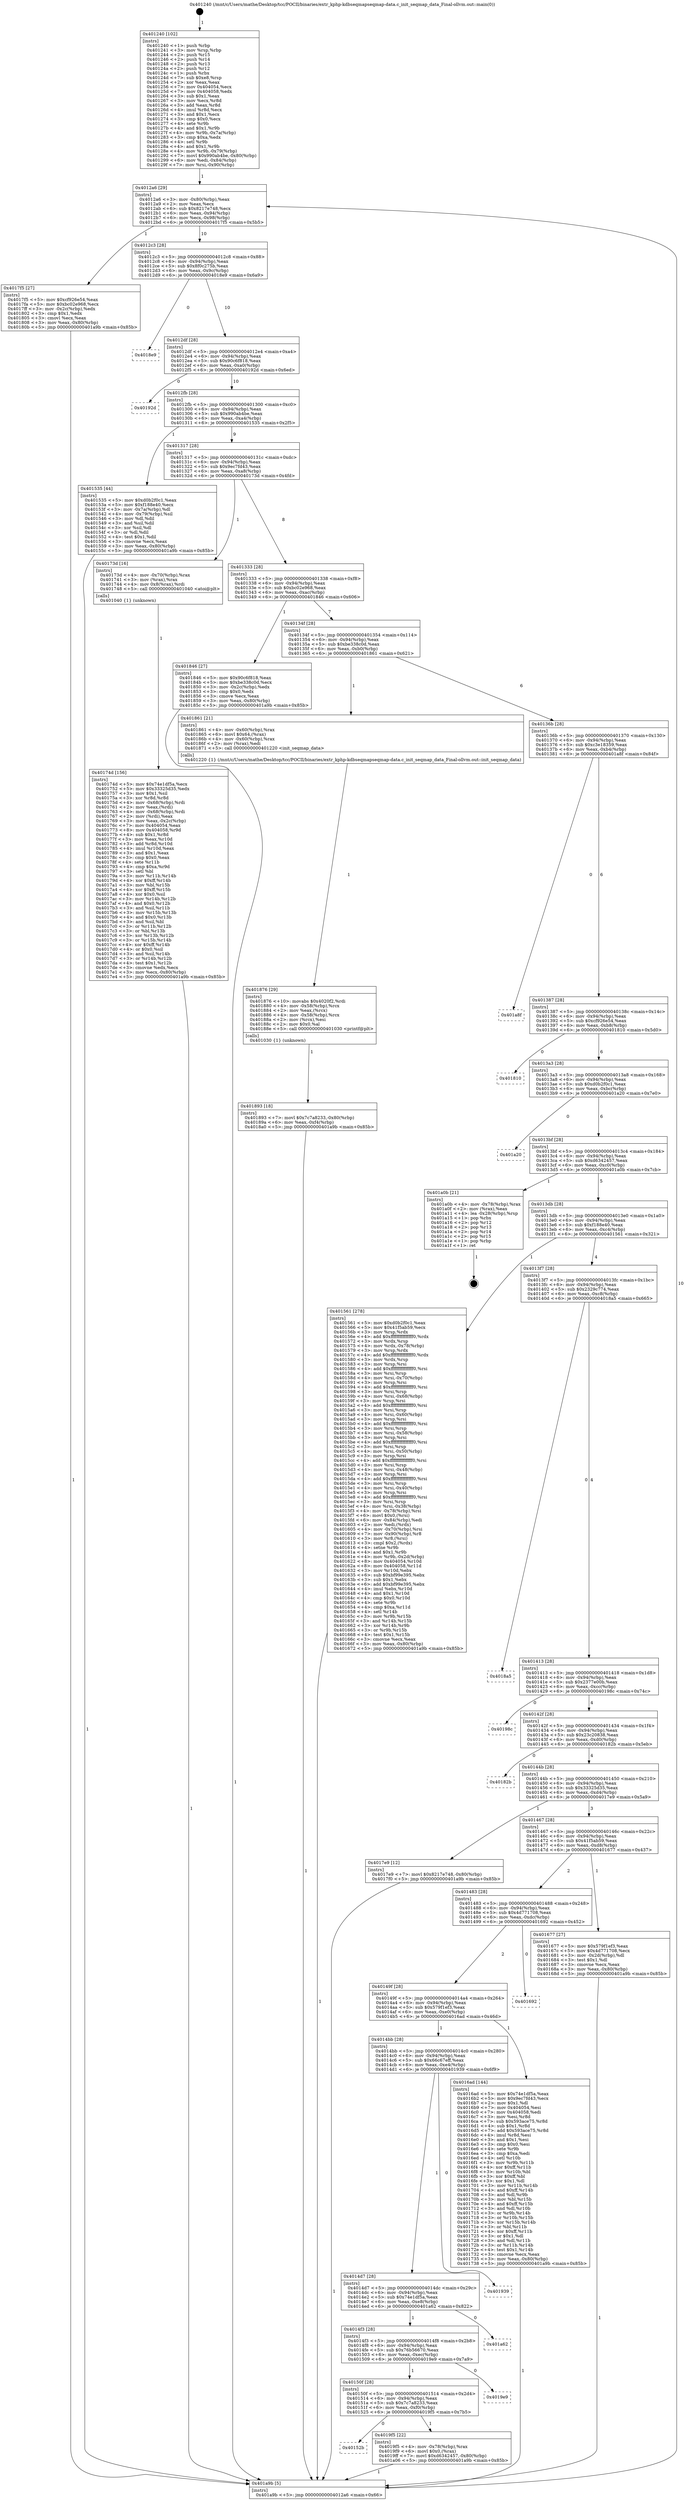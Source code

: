 digraph "0x401240" {
  label = "0x401240 (/mnt/c/Users/mathe/Desktop/tcc/POCII/binaries/extr_kphp-kdbseqmapseqmap-data.c_init_seqmap_data_Final-ollvm.out::main(0))"
  labelloc = "t"
  node[shape=record]

  Entry [label="",width=0.3,height=0.3,shape=circle,fillcolor=black,style=filled]
  "0x4012a6" [label="{
     0x4012a6 [29]\l
     | [instrs]\l
     &nbsp;&nbsp;0x4012a6 \<+3\>: mov -0x80(%rbp),%eax\l
     &nbsp;&nbsp;0x4012a9 \<+2\>: mov %eax,%ecx\l
     &nbsp;&nbsp;0x4012ab \<+6\>: sub $0x8217e748,%ecx\l
     &nbsp;&nbsp;0x4012b1 \<+6\>: mov %eax,-0x94(%rbp)\l
     &nbsp;&nbsp;0x4012b7 \<+6\>: mov %ecx,-0x98(%rbp)\l
     &nbsp;&nbsp;0x4012bd \<+6\>: je 00000000004017f5 \<main+0x5b5\>\l
  }"]
  "0x4017f5" [label="{
     0x4017f5 [27]\l
     | [instrs]\l
     &nbsp;&nbsp;0x4017f5 \<+5\>: mov $0xcf926e54,%eax\l
     &nbsp;&nbsp;0x4017fa \<+5\>: mov $0xbc02e968,%ecx\l
     &nbsp;&nbsp;0x4017ff \<+3\>: mov -0x2c(%rbp),%edx\l
     &nbsp;&nbsp;0x401802 \<+3\>: cmp $0x1,%edx\l
     &nbsp;&nbsp;0x401805 \<+3\>: cmovl %ecx,%eax\l
     &nbsp;&nbsp;0x401808 \<+3\>: mov %eax,-0x80(%rbp)\l
     &nbsp;&nbsp;0x40180b \<+5\>: jmp 0000000000401a9b \<main+0x85b\>\l
  }"]
  "0x4012c3" [label="{
     0x4012c3 [28]\l
     | [instrs]\l
     &nbsp;&nbsp;0x4012c3 \<+5\>: jmp 00000000004012c8 \<main+0x88\>\l
     &nbsp;&nbsp;0x4012c8 \<+6\>: mov -0x94(%rbp),%eax\l
     &nbsp;&nbsp;0x4012ce \<+5\>: sub $0x8f0c275b,%eax\l
     &nbsp;&nbsp;0x4012d3 \<+6\>: mov %eax,-0x9c(%rbp)\l
     &nbsp;&nbsp;0x4012d9 \<+6\>: je 00000000004018e9 \<main+0x6a9\>\l
  }"]
  Exit [label="",width=0.3,height=0.3,shape=circle,fillcolor=black,style=filled,peripheries=2]
  "0x4018e9" [label="{
     0x4018e9\l
  }", style=dashed]
  "0x4012df" [label="{
     0x4012df [28]\l
     | [instrs]\l
     &nbsp;&nbsp;0x4012df \<+5\>: jmp 00000000004012e4 \<main+0xa4\>\l
     &nbsp;&nbsp;0x4012e4 \<+6\>: mov -0x94(%rbp),%eax\l
     &nbsp;&nbsp;0x4012ea \<+5\>: sub $0x90c6f818,%eax\l
     &nbsp;&nbsp;0x4012ef \<+6\>: mov %eax,-0xa0(%rbp)\l
     &nbsp;&nbsp;0x4012f5 \<+6\>: je 000000000040192d \<main+0x6ed\>\l
  }"]
  "0x40152b" [label="{
     0x40152b\l
  }", style=dashed]
  "0x40192d" [label="{
     0x40192d\l
  }", style=dashed]
  "0x4012fb" [label="{
     0x4012fb [28]\l
     | [instrs]\l
     &nbsp;&nbsp;0x4012fb \<+5\>: jmp 0000000000401300 \<main+0xc0\>\l
     &nbsp;&nbsp;0x401300 \<+6\>: mov -0x94(%rbp),%eax\l
     &nbsp;&nbsp;0x401306 \<+5\>: sub $0x990ab4be,%eax\l
     &nbsp;&nbsp;0x40130b \<+6\>: mov %eax,-0xa4(%rbp)\l
     &nbsp;&nbsp;0x401311 \<+6\>: je 0000000000401535 \<main+0x2f5\>\l
  }"]
  "0x4019f5" [label="{
     0x4019f5 [22]\l
     | [instrs]\l
     &nbsp;&nbsp;0x4019f5 \<+4\>: mov -0x78(%rbp),%rax\l
     &nbsp;&nbsp;0x4019f9 \<+6\>: movl $0x0,(%rax)\l
     &nbsp;&nbsp;0x4019ff \<+7\>: movl $0xd6342457,-0x80(%rbp)\l
     &nbsp;&nbsp;0x401a06 \<+5\>: jmp 0000000000401a9b \<main+0x85b\>\l
  }"]
  "0x401535" [label="{
     0x401535 [44]\l
     | [instrs]\l
     &nbsp;&nbsp;0x401535 \<+5\>: mov $0xd0b2f0c1,%eax\l
     &nbsp;&nbsp;0x40153a \<+5\>: mov $0xf188e40,%ecx\l
     &nbsp;&nbsp;0x40153f \<+3\>: mov -0x7a(%rbp),%dl\l
     &nbsp;&nbsp;0x401542 \<+4\>: mov -0x79(%rbp),%sil\l
     &nbsp;&nbsp;0x401546 \<+3\>: mov %dl,%dil\l
     &nbsp;&nbsp;0x401549 \<+3\>: and %sil,%dil\l
     &nbsp;&nbsp;0x40154c \<+3\>: xor %sil,%dl\l
     &nbsp;&nbsp;0x40154f \<+3\>: or %dl,%dil\l
     &nbsp;&nbsp;0x401552 \<+4\>: test $0x1,%dil\l
     &nbsp;&nbsp;0x401556 \<+3\>: cmovne %ecx,%eax\l
     &nbsp;&nbsp;0x401559 \<+3\>: mov %eax,-0x80(%rbp)\l
     &nbsp;&nbsp;0x40155c \<+5\>: jmp 0000000000401a9b \<main+0x85b\>\l
  }"]
  "0x401317" [label="{
     0x401317 [28]\l
     | [instrs]\l
     &nbsp;&nbsp;0x401317 \<+5\>: jmp 000000000040131c \<main+0xdc\>\l
     &nbsp;&nbsp;0x40131c \<+6\>: mov -0x94(%rbp),%eax\l
     &nbsp;&nbsp;0x401322 \<+5\>: sub $0x9ec7fd43,%eax\l
     &nbsp;&nbsp;0x401327 \<+6\>: mov %eax,-0xa8(%rbp)\l
     &nbsp;&nbsp;0x40132d \<+6\>: je 000000000040173d \<main+0x4fd\>\l
  }"]
  "0x401a9b" [label="{
     0x401a9b [5]\l
     | [instrs]\l
     &nbsp;&nbsp;0x401a9b \<+5\>: jmp 00000000004012a6 \<main+0x66\>\l
  }"]
  "0x401240" [label="{
     0x401240 [102]\l
     | [instrs]\l
     &nbsp;&nbsp;0x401240 \<+1\>: push %rbp\l
     &nbsp;&nbsp;0x401241 \<+3\>: mov %rsp,%rbp\l
     &nbsp;&nbsp;0x401244 \<+2\>: push %r15\l
     &nbsp;&nbsp;0x401246 \<+2\>: push %r14\l
     &nbsp;&nbsp;0x401248 \<+2\>: push %r13\l
     &nbsp;&nbsp;0x40124a \<+2\>: push %r12\l
     &nbsp;&nbsp;0x40124c \<+1\>: push %rbx\l
     &nbsp;&nbsp;0x40124d \<+7\>: sub $0xe8,%rsp\l
     &nbsp;&nbsp;0x401254 \<+2\>: xor %eax,%eax\l
     &nbsp;&nbsp;0x401256 \<+7\>: mov 0x404054,%ecx\l
     &nbsp;&nbsp;0x40125d \<+7\>: mov 0x404058,%edx\l
     &nbsp;&nbsp;0x401264 \<+3\>: sub $0x1,%eax\l
     &nbsp;&nbsp;0x401267 \<+3\>: mov %ecx,%r8d\l
     &nbsp;&nbsp;0x40126a \<+3\>: add %eax,%r8d\l
     &nbsp;&nbsp;0x40126d \<+4\>: imul %r8d,%ecx\l
     &nbsp;&nbsp;0x401271 \<+3\>: and $0x1,%ecx\l
     &nbsp;&nbsp;0x401274 \<+3\>: cmp $0x0,%ecx\l
     &nbsp;&nbsp;0x401277 \<+4\>: sete %r9b\l
     &nbsp;&nbsp;0x40127b \<+4\>: and $0x1,%r9b\l
     &nbsp;&nbsp;0x40127f \<+4\>: mov %r9b,-0x7a(%rbp)\l
     &nbsp;&nbsp;0x401283 \<+3\>: cmp $0xa,%edx\l
     &nbsp;&nbsp;0x401286 \<+4\>: setl %r9b\l
     &nbsp;&nbsp;0x40128a \<+4\>: and $0x1,%r9b\l
     &nbsp;&nbsp;0x40128e \<+4\>: mov %r9b,-0x79(%rbp)\l
     &nbsp;&nbsp;0x401292 \<+7\>: movl $0x990ab4be,-0x80(%rbp)\l
     &nbsp;&nbsp;0x401299 \<+6\>: mov %edi,-0x84(%rbp)\l
     &nbsp;&nbsp;0x40129f \<+7\>: mov %rsi,-0x90(%rbp)\l
  }"]
  "0x40150f" [label="{
     0x40150f [28]\l
     | [instrs]\l
     &nbsp;&nbsp;0x40150f \<+5\>: jmp 0000000000401514 \<main+0x2d4\>\l
     &nbsp;&nbsp;0x401514 \<+6\>: mov -0x94(%rbp),%eax\l
     &nbsp;&nbsp;0x40151a \<+5\>: sub $0x7c7a8233,%eax\l
     &nbsp;&nbsp;0x40151f \<+6\>: mov %eax,-0xf0(%rbp)\l
     &nbsp;&nbsp;0x401525 \<+6\>: je 00000000004019f5 \<main+0x7b5\>\l
  }"]
  "0x40173d" [label="{
     0x40173d [16]\l
     | [instrs]\l
     &nbsp;&nbsp;0x40173d \<+4\>: mov -0x70(%rbp),%rax\l
     &nbsp;&nbsp;0x401741 \<+3\>: mov (%rax),%rax\l
     &nbsp;&nbsp;0x401744 \<+4\>: mov 0x8(%rax),%rdi\l
     &nbsp;&nbsp;0x401748 \<+5\>: call 0000000000401040 \<atoi@plt\>\l
     | [calls]\l
     &nbsp;&nbsp;0x401040 \{1\} (unknown)\l
  }"]
  "0x401333" [label="{
     0x401333 [28]\l
     | [instrs]\l
     &nbsp;&nbsp;0x401333 \<+5\>: jmp 0000000000401338 \<main+0xf8\>\l
     &nbsp;&nbsp;0x401338 \<+6\>: mov -0x94(%rbp),%eax\l
     &nbsp;&nbsp;0x40133e \<+5\>: sub $0xbc02e968,%eax\l
     &nbsp;&nbsp;0x401343 \<+6\>: mov %eax,-0xac(%rbp)\l
     &nbsp;&nbsp;0x401349 \<+6\>: je 0000000000401846 \<main+0x606\>\l
  }"]
  "0x4019e9" [label="{
     0x4019e9\l
  }", style=dashed]
  "0x401846" [label="{
     0x401846 [27]\l
     | [instrs]\l
     &nbsp;&nbsp;0x401846 \<+5\>: mov $0x90c6f818,%eax\l
     &nbsp;&nbsp;0x40184b \<+5\>: mov $0xbe338c0d,%ecx\l
     &nbsp;&nbsp;0x401850 \<+3\>: mov -0x2c(%rbp),%edx\l
     &nbsp;&nbsp;0x401853 \<+3\>: cmp $0x0,%edx\l
     &nbsp;&nbsp;0x401856 \<+3\>: cmove %ecx,%eax\l
     &nbsp;&nbsp;0x401859 \<+3\>: mov %eax,-0x80(%rbp)\l
     &nbsp;&nbsp;0x40185c \<+5\>: jmp 0000000000401a9b \<main+0x85b\>\l
  }"]
  "0x40134f" [label="{
     0x40134f [28]\l
     | [instrs]\l
     &nbsp;&nbsp;0x40134f \<+5\>: jmp 0000000000401354 \<main+0x114\>\l
     &nbsp;&nbsp;0x401354 \<+6\>: mov -0x94(%rbp),%eax\l
     &nbsp;&nbsp;0x40135a \<+5\>: sub $0xbe338c0d,%eax\l
     &nbsp;&nbsp;0x40135f \<+6\>: mov %eax,-0xb0(%rbp)\l
     &nbsp;&nbsp;0x401365 \<+6\>: je 0000000000401861 \<main+0x621\>\l
  }"]
  "0x4014f3" [label="{
     0x4014f3 [28]\l
     | [instrs]\l
     &nbsp;&nbsp;0x4014f3 \<+5\>: jmp 00000000004014f8 \<main+0x2b8\>\l
     &nbsp;&nbsp;0x4014f8 \<+6\>: mov -0x94(%rbp),%eax\l
     &nbsp;&nbsp;0x4014fe \<+5\>: sub $0x76b56670,%eax\l
     &nbsp;&nbsp;0x401503 \<+6\>: mov %eax,-0xec(%rbp)\l
     &nbsp;&nbsp;0x401509 \<+6\>: je 00000000004019e9 \<main+0x7a9\>\l
  }"]
  "0x401861" [label="{
     0x401861 [21]\l
     | [instrs]\l
     &nbsp;&nbsp;0x401861 \<+4\>: mov -0x60(%rbp),%rax\l
     &nbsp;&nbsp;0x401865 \<+6\>: movl $0x64,(%rax)\l
     &nbsp;&nbsp;0x40186b \<+4\>: mov -0x60(%rbp),%rax\l
     &nbsp;&nbsp;0x40186f \<+2\>: mov (%rax),%edi\l
     &nbsp;&nbsp;0x401871 \<+5\>: call 0000000000401220 \<init_seqmap_data\>\l
     | [calls]\l
     &nbsp;&nbsp;0x401220 \{1\} (/mnt/c/Users/mathe/Desktop/tcc/POCII/binaries/extr_kphp-kdbseqmapseqmap-data.c_init_seqmap_data_Final-ollvm.out::init_seqmap_data)\l
  }"]
  "0x40136b" [label="{
     0x40136b [28]\l
     | [instrs]\l
     &nbsp;&nbsp;0x40136b \<+5\>: jmp 0000000000401370 \<main+0x130\>\l
     &nbsp;&nbsp;0x401370 \<+6\>: mov -0x94(%rbp),%eax\l
     &nbsp;&nbsp;0x401376 \<+5\>: sub $0xc3e18359,%eax\l
     &nbsp;&nbsp;0x40137b \<+6\>: mov %eax,-0xb4(%rbp)\l
     &nbsp;&nbsp;0x401381 \<+6\>: je 0000000000401a8f \<main+0x84f\>\l
  }"]
  "0x401a62" [label="{
     0x401a62\l
  }", style=dashed]
  "0x401a8f" [label="{
     0x401a8f\l
  }", style=dashed]
  "0x401387" [label="{
     0x401387 [28]\l
     | [instrs]\l
     &nbsp;&nbsp;0x401387 \<+5\>: jmp 000000000040138c \<main+0x14c\>\l
     &nbsp;&nbsp;0x40138c \<+6\>: mov -0x94(%rbp),%eax\l
     &nbsp;&nbsp;0x401392 \<+5\>: sub $0xcf926e54,%eax\l
     &nbsp;&nbsp;0x401397 \<+6\>: mov %eax,-0xb8(%rbp)\l
     &nbsp;&nbsp;0x40139d \<+6\>: je 0000000000401810 \<main+0x5d0\>\l
  }"]
  "0x4014d7" [label="{
     0x4014d7 [28]\l
     | [instrs]\l
     &nbsp;&nbsp;0x4014d7 \<+5\>: jmp 00000000004014dc \<main+0x29c\>\l
     &nbsp;&nbsp;0x4014dc \<+6\>: mov -0x94(%rbp),%eax\l
     &nbsp;&nbsp;0x4014e2 \<+5\>: sub $0x74e1df5a,%eax\l
     &nbsp;&nbsp;0x4014e7 \<+6\>: mov %eax,-0xe8(%rbp)\l
     &nbsp;&nbsp;0x4014ed \<+6\>: je 0000000000401a62 \<main+0x822\>\l
  }"]
  "0x401810" [label="{
     0x401810\l
  }", style=dashed]
  "0x4013a3" [label="{
     0x4013a3 [28]\l
     | [instrs]\l
     &nbsp;&nbsp;0x4013a3 \<+5\>: jmp 00000000004013a8 \<main+0x168\>\l
     &nbsp;&nbsp;0x4013a8 \<+6\>: mov -0x94(%rbp),%eax\l
     &nbsp;&nbsp;0x4013ae \<+5\>: sub $0xd0b2f0c1,%eax\l
     &nbsp;&nbsp;0x4013b3 \<+6\>: mov %eax,-0xbc(%rbp)\l
     &nbsp;&nbsp;0x4013b9 \<+6\>: je 0000000000401a20 \<main+0x7e0\>\l
  }"]
  "0x401939" [label="{
     0x401939\l
  }", style=dashed]
  "0x401a20" [label="{
     0x401a20\l
  }", style=dashed]
  "0x4013bf" [label="{
     0x4013bf [28]\l
     | [instrs]\l
     &nbsp;&nbsp;0x4013bf \<+5\>: jmp 00000000004013c4 \<main+0x184\>\l
     &nbsp;&nbsp;0x4013c4 \<+6\>: mov -0x94(%rbp),%eax\l
     &nbsp;&nbsp;0x4013ca \<+5\>: sub $0xd6342457,%eax\l
     &nbsp;&nbsp;0x4013cf \<+6\>: mov %eax,-0xc0(%rbp)\l
     &nbsp;&nbsp;0x4013d5 \<+6\>: je 0000000000401a0b \<main+0x7cb\>\l
  }"]
  "0x401893" [label="{
     0x401893 [18]\l
     | [instrs]\l
     &nbsp;&nbsp;0x401893 \<+7\>: movl $0x7c7a8233,-0x80(%rbp)\l
     &nbsp;&nbsp;0x40189a \<+6\>: mov %eax,-0xf4(%rbp)\l
     &nbsp;&nbsp;0x4018a0 \<+5\>: jmp 0000000000401a9b \<main+0x85b\>\l
  }"]
  "0x401a0b" [label="{
     0x401a0b [21]\l
     | [instrs]\l
     &nbsp;&nbsp;0x401a0b \<+4\>: mov -0x78(%rbp),%rax\l
     &nbsp;&nbsp;0x401a0f \<+2\>: mov (%rax),%eax\l
     &nbsp;&nbsp;0x401a11 \<+4\>: lea -0x28(%rbp),%rsp\l
     &nbsp;&nbsp;0x401a15 \<+1\>: pop %rbx\l
     &nbsp;&nbsp;0x401a16 \<+2\>: pop %r12\l
     &nbsp;&nbsp;0x401a18 \<+2\>: pop %r13\l
     &nbsp;&nbsp;0x401a1a \<+2\>: pop %r14\l
     &nbsp;&nbsp;0x401a1c \<+2\>: pop %r15\l
     &nbsp;&nbsp;0x401a1e \<+1\>: pop %rbp\l
     &nbsp;&nbsp;0x401a1f \<+1\>: ret\l
  }"]
  "0x4013db" [label="{
     0x4013db [28]\l
     | [instrs]\l
     &nbsp;&nbsp;0x4013db \<+5\>: jmp 00000000004013e0 \<main+0x1a0\>\l
     &nbsp;&nbsp;0x4013e0 \<+6\>: mov -0x94(%rbp),%eax\l
     &nbsp;&nbsp;0x4013e6 \<+5\>: sub $0xf188e40,%eax\l
     &nbsp;&nbsp;0x4013eb \<+6\>: mov %eax,-0xc4(%rbp)\l
     &nbsp;&nbsp;0x4013f1 \<+6\>: je 0000000000401561 \<main+0x321\>\l
  }"]
  "0x401876" [label="{
     0x401876 [29]\l
     | [instrs]\l
     &nbsp;&nbsp;0x401876 \<+10\>: movabs $0x4020f2,%rdi\l
     &nbsp;&nbsp;0x401880 \<+4\>: mov -0x58(%rbp),%rcx\l
     &nbsp;&nbsp;0x401884 \<+2\>: mov %eax,(%rcx)\l
     &nbsp;&nbsp;0x401886 \<+4\>: mov -0x58(%rbp),%rcx\l
     &nbsp;&nbsp;0x40188a \<+2\>: mov (%rcx),%esi\l
     &nbsp;&nbsp;0x40188c \<+2\>: mov $0x0,%al\l
     &nbsp;&nbsp;0x40188e \<+5\>: call 0000000000401030 \<printf@plt\>\l
     | [calls]\l
     &nbsp;&nbsp;0x401030 \{1\} (unknown)\l
  }"]
  "0x401561" [label="{
     0x401561 [278]\l
     | [instrs]\l
     &nbsp;&nbsp;0x401561 \<+5\>: mov $0xd0b2f0c1,%eax\l
     &nbsp;&nbsp;0x401566 \<+5\>: mov $0x41f5ab59,%ecx\l
     &nbsp;&nbsp;0x40156b \<+3\>: mov %rsp,%rdx\l
     &nbsp;&nbsp;0x40156e \<+4\>: add $0xfffffffffffffff0,%rdx\l
     &nbsp;&nbsp;0x401572 \<+3\>: mov %rdx,%rsp\l
     &nbsp;&nbsp;0x401575 \<+4\>: mov %rdx,-0x78(%rbp)\l
     &nbsp;&nbsp;0x401579 \<+3\>: mov %rsp,%rdx\l
     &nbsp;&nbsp;0x40157c \<+4\>: add $0xfffffffffffffff0,%rdx\l
     &nbsp;&nbsp;0x401580 \<+3\>: mov %rdx,%rsp\l
     &nbsp;&nbsp;0x401583 \<+3\>: mov %rsp,%rsi\l
     &nbsp;&nbsp;0x401586 \<+4\>: add $0xfffffffffffffff0,%rsi\l
     &nbsp;&nbsp;0x40158a \<+3\>: mov %rsi,%rsp\l
     &nbsp;&nbsp;0x40158d \<+4\>: mov %rsi,-0x70(%rbp)\l
     &nbsp;&nbsp;0x401591 \<+3\>: mov %rsp,%rsi\l
     &nbsp;&nbsp;0x401594 \<+4\>: add $0xfffffffffffffff0,%rsi\l
     &nbsp;&nbsp;0x401598 \<+3\>: mov %rsi,%rsp\l
     &nbsp;&nbsp;0x40159b \<+4\>: mov %rsi,-0x68(%rbp)\l
     &nbsp;&nbsp;0x40159f \<+3\>: mov %rsp,%rsi\l
     &nbsp;&nbsp;0x4015a2 \<+4\>: add $0xfffffffffffffff0,%rsi\l
     &nbsp;&nbsp;0x4015a6 \<+3\>: mov %rsi,%rsp\l
     &nbsp;&nbsp;0x4015a9 \<+4\>: mov %rsi,-0x60(%rbp)\l
     &nbsp;&nbsp;0x4015ad \<+3\>: mov %rsp,%rsi\l
     &nbsp;&nbsp;0x4015b0 \<+4\>: add $0xfffffffffffffff0,%rsi\l
     &nbsp;&nbsp;0x4015b4 \<+3\>: mov %rsi,%rsp\l
     &nbsp;&nbsp;0x4015b7 \<+4\>: mov %rsi,-0x58(%rbp)\l
     &nbsp;&nbsp;0x4015bb \<+3\>: mov %rsp,%rsi\l
     &nbsp;&nbsp;0x4015be \<+4\>: add $0xfffffffffffffff0,%rsi\l
     &nbsp;&nbsp;0x4015c2 \<+3\>: mov %rsi,%rsp\l
     &nbsp;&nbsp;0x4015c5 \<+4\>: mov %rsi,-0x50(%rbp)\l
     &nbsp;&nbsp;0x4015c9 \<+3\>: mov %rsp,%rsi\l
     &nbsp;&nbsp;0x4015cc \<+4\>: add $0xfffffffffffffff0,%rsi\l
     &nbsp;&nbsp;0x4015d0 \<+3\>: mov %rsi,%rsp\l
     &nbsp;&nbsp;0x4015d3 \<+4\>: mov %rsi,-0x48(%rbp)\l
     &nbsp;&nbsp;0x4015d7 \<+3\>: mov %rsp,%rsi\l
     &nbsp;&nbsp;0x4015da \<+4\>: add $0xfffffffffffffff0,%rsi\l
     &nbsp;&nbsp;0x4015de \<+3\>: mov %rsi,%rsp\l
     &nbsp;&nbsp;0x4015e1 \<+4\>: mov %rsi,-0x40(%rbp)\l
     &nbsp;&nbsp;0x4015e5 \<+3\>: mov %rsp,%rsi\l
     &nbsp;&nbsp;0x4015e8 \<+4\>: add $0xfffffffffffffff0,%rsi\l
     &nbsp;&nbsp;0x4015ec \<+3\>: mov %rsi,%rsp\l
     &nbsp;&nbsp;0x4015ef \<+4\>: mov %rsi,-0x38(%rbp)\l
     &nbsp;&nbsp;0x4015f3 \<+4\>: mov -0x78(%rbp),%rsi\l
     &nbsp;&nbsp;0x4015f7 \<+6\>: movl $0x0,(%rsi)\l
     &nbsp;&nbsp;0x4015fd \<+6\>: mov -0x84(%rbp),%edi\l
     &nbsp;&nbsp;0x401603 \<+2\>: mov %edi,(%rdx)\l
     &nbsp;&nbsp;0x401605 \<+4\>: mov -0x70(%rbp),%rsi\l
     &nbsp;&nbsp;0x401609 \<+7\>: mov -0x90(%rbp),%r8\l
     &nbsp;&nbsp;0x401610 \<+3\>: mov %r8,(%rsi)\l
     &nbsp;&nbsp;0x401613 \<+3\>: cmpl $0x2,(%rdx)\l
     &nbsp;&nbsp;0x401616 \<+4\>: setne %r9b\l
     &nbsp;&nbsp;0x40161a \<+4\>: and $0x1,%r9b\l
     &nbsp;&nbsp;0x40161e \<+4\>: mov %r9b,-0x2d(%rbp)\l
     &nbsp;&nbsp;0x401622 \<+8\>: mov 0x404054,%r10d\l
     &nbsp;&nbsp;0x40162a \<+8\>: mov 0x404058,%r11d\l
     &nbsp;&nbsp;0x401632 \<+3\>: mov %r10d,%ebx\l
     &nbsp;&nbsp;0x401635 \<+6\>: sub $0xbf99e395,%ebx\l
     &nbsp;&nbsp;0x40163b \<+3\>: sub $0x1,%ebx\l
     &nbsp;&nbsp;0x40163e \<+6\>: add $0xbf99e395,%ebx\l
     &nbsp;&nbsp;0x401644 \<+4\>: imul %ebx,%r10d\l
     &nbsp;&nbsp;0x401648 \<+4\>: and $0x1,%r10d\l
     &nbsp;&nbsp;0x40164c \<+4\>: cmp $0x0,%r10d\l
     &nbsp;&nbsp;0x401650 \<+4\>: sete %r9b\l
     &nbsp;&nbsp;0x401654 \<+4\>: cmp $0xa,%r11d\l
     &nbsp;&nbsp;0x401658 \<+4\>: setl %r14b\l
     &nbsp;&nbsp;0x40165c \<+3\>: mov %r9b,%r15b\l
     &nbsp;&nbsp;0x40165f \<+3\>: and %r14b,%r15b\l
     &nbsp;&nbsp;0x401662 \<+3\>: xor %r14b,%r9b\l
     &nbsp;&nbsp;0x401665 \<+3\>: or %r9b,%r15b\l
     &nbsp;&nbsp;0x401668 \<+4\>: test $0x1,%r15b\l
     &nbsp;&nbsp;0x40166c \<+3\>: cmovne %ecx,%eax\l
     &nbsp;&nbsp;0x40166f \<+3\>: mov %eax,-0x80(%rbp)\l
     &nbsp;&nbsp;0x401672 \<+5\>: jmp 0000000000401a9b \<main+0x85b\>\l
  }"]
  "0x4013f7" [label="{
     0x4013f7 [28]\l
     | [instrs]\l
     &nbsp;&nbsp;0x4013f7 \<+5\>: jmp 00000000004013fc \<main+0x1bc\>\l
     &nbsp;&nbsp;0x4013fc \<+6\>: mov -0x94(%rbp),%eax\l
     &nbsp;&nbsp;0x401402 \<+5\>: sub $0x2329c774,%eax\l
     &nbsp;&nbsp;0x401407 \<+6\>: mov %eax,-0xc8(%rbp)\l
     &nbsp;&nbsp;0x40140d \<+6\>: je 00000000004018a5 \<main+0x665\>\l
  }"]
  "0x40174d" [label="{
     0x40174d [156]\l
     | [instrs]\l
     &nbsp;&nbsp;0x40174d \<+5\>: mov $0x74e1df5a,%ecx\l
     &nbsp;&nbsp;0x401752 \<+5\>: mov $0x33325d35,%edx\l
     &nbsp;&nbsp;0x401757 \<+3\>: mov $0x1,%sil\l
     &nbsp;&nbsp;0x40175a \<+3\>: xor %r8d,%r8d\l
     &nbsp;&nbsp;0x40175d \<+4\>: mov -0x68(%rbp),%rdi\l
     &nbsp;&nbsp;0x401761 \<+2\>: mov %eax,(%rdi)\l
     &nbsp;&nbsp;0x401763 \<+4\>: mov -0x68(%rbp),%rdi\l
     &nbsp;&nbsp;0x401767 \<+2\>: mov (%rdi),%eax\l
     &nbsp;&nbsp;0x401769 \<+3\>: mov %eax,-0x2c(%rbp)\l
     &nbsp;&nbsp;0x40176c \<+7\>: mov 0x404054,%eax\l
     &nbsp;&nbsp;0x401773 \<+8\>: mov 0x404058,%r9d\l
     &nbsp;&nbsp;0x40177b \<+4\>: sub $0x1,%r8d\l
     &nbsp;&nbsp;0x40177f \<+3\>: mov %eax,%r10d\l
     &nbsp;&nbsp;0x401782 \<+3\>: add %r8d,%r10d\l
     &nbsp;&nbsp;0x401785 \<+4\>: imul %r10d,%eax\l
     &nbsp;&nbsp;0x401789 \<+3\>: and $0x1,%eax\l
     &nbsp;&nbsp;0x40178c \<+3\>: cmp $0x0,%eax\l
     &nbsp;&nbsp;0x40178f \<+4\>: sete %r11b\l
     &nbsp;&nbsp;0x401793 \<+4\>: cmp $0xa,%r9d\l
     &nbsp;&nbsp;0x401797 \<+3\>: setl %bl\l
     &nbsp;&nbsp;0x40179a \<+3\>: mov %r11b,%r14b\l
     &nbsp;&nbsp;0x40179d \<+4\>: xor $0xff,%r14b\l
     &nbsp;&nbsp;0x4017a1 \<+3\>: mov %bl,%r15b\l
     &nbsp;&nbsp;0x4017a4 \<+4\>: xor $0xff,%r15b\l
     &nbsp;&nbsp;0x4017a8 \<+4\>: xor $0x0,%sil\l
     &nbsp;&nbsp;0x4017ac \<+3\>: mov %r14b,%r12b\l
     &nbsp;&nbsp;0x4017af \<+4\>: and $0x0,%r12b\l
     &nbsp;&nbsp;0x4017b3 \<+3\>: and %sil,%r11b\l
     &nbsp;&nbsp;0x4017b6 \<+3\>: mov %r15b,%r13b\l
     &nbsp;&nbsp;0x4017b9 \<+4\>: and $0x0,%r13b\l
     &nbsp;&nbsp;0x4017bd \<+3\>: and %sil,%bl\l
     &nbsp;&nbsp;0x4017c0 \<+3\>: or %r11b,%r12b\l
     &nbsp;&nbsp;0x4017c3 \<+3\>: or %bl,%r13b\l
     &nbsp;&nbsp;0x4017c6 \<+3\>: xor %r13b,%r12b\l
     &nbsp;&nbsp;0x4017c9 \<+3\>: or %r15b,%r14b\l
     &nbsp;&nbsp;0x4017cc \<+4\>: xor $0xff,%r14b\l
     &nbsp;&nbsp;0x4017d0 \<+4\>: or $0x0,%sil\l
     &nbsp;&nbsp;0x4017d4 \<+3\>: and %sil,%r14b\l
     &nbsp;&nbsp;0x4017d7 \<+3\>: or %r14b,%r12b\l
     &nbsp;&nbsp;0x4017da \<+4\>: test $0x1,%r12b\l
     &nbsp;&nbsp;0x4017de \<+3\>: cmovne %edx,%ecx\l
     &nbsp;&nbsp;0x4017e1 \<+3\>: mov %ecx,-0x80(%rbp)\l
     &nbsp;&nbsp;0x4017e4 \<+5\>: jmp 0000000000401a9b \<main+0x85b\>\l
  }"]
  "0x4014bb" [label="{
     0x4014bb [28]\l
     | [instrs]\l
     &nbsp;&nbsp;0x4014bb \<+5\>: jmp 00000000004014c0 \<main+0x280\>\l
     &nbsp;&nbsp;0x4014c0 \<+6\>: mov -0x94(%rbp),%eax\l
     &nbsp;&nbsp;0x4014c6 \<+5\>: sub $0x66c67eff,%eax\l
     &nbsp;&nbsp;0x4014cb \<+6\>: mov %eax,-0xe4(%rbp)\l
     &nbsp;&nbsp;0x4014d1 \<+6\>: je 0000000000401939 \<main+0x6f9\>\l
  }"]
  "0x4018a5" [label="{
     0x4018a5\l
  }", style=dashed]
  "0x401413" [label="{
     0x401413 [28]\l
     | [instrs]\l
     &nbsp;&nbsp;0x401413 \<+5\>: jmp 0000000000401418 \<main+0x1d8\>\l
     &nbsp;&nbsp;0x401418 \<+6\>: mov -0x94(%rbp),%eax\l
     &nbsp;&nbsp;0x40141e \<+5\>: sub $0x2377e00b,%eax\l
     &nbsp;&nbsp;0x401423 \<+6\>: mov %eax,-0xcc(%rbp)\l
     &nbsp;&nbsp;0x401429 \<+6\>: je 000000000040198c \<main+0x74c\>\l
  }"]
  "0x4016ad" [label="{
     0x4016ad [144]\l
     | [instrs]\l
     &nbsp;&nbsp;0x4016ad \<+5\>: mov $0x74e1df5a,%eax\l
     &nbsp;&nbsp;0x4016b2 \<+5\>: mov $0x9ec7fd43,%ecx\l
     &nbsp;&nbsp;0x4016b7 \<+2\>: mov $0x1,%dl\l
     &nbsp;&nbsp;0x4016b9 \<+7\>: mov 0x404054,%esi\l
     &nbsp;&nbsp;0x4016c0 \<+7\>: mov 0x404058,%edi\l
     &nbsp;&nbsp;0x4016c7 \<+3\>: mov %esi,%r8d\l
     &nbsp;&nbsp;0x4016ca \<+7\>: sub $0x593ace75,%r8d\l
     &nbsp;&nbsp;0x4016d1 \<+4\>: sub $0x1,%r8d\l
     &nbsp;&nbsp;0x4016d5 \<+7\>: add $0x593ace75,%r8d\l
     &nbsp;&nbsp;0x4016dc \<+4\>: imul %r8d,%esi\l
     &nbsp;&nbsp;0x4016e0 \<+3\>: and $0x1,%esi\l
     &nbsp;&nbsp;0x4016e3 \<+3\>: cmp $0x0,%esi\l
     &nbsp;&nbsp;0x4016e6 \<+4\>: sete %r9b\l
     &nbsp;&nbsp;0x4016ea \<+3\>: cmp $0xa,%edi\l
     &nbsp;&nbsp;0x4016ed \<+4\>: setl %r10b\l
     &nbsp;&nbsp;0x4016f1 \<+3\>: mov %r9b,%r11b\l
     &nbsp;&nbsp;0x4016f4 \<+4\>: xor $0xff,%r11b\l
     &nbsp;&nbsp;0x4016f8 \<+3\>: mov %r10b,%bl\l
     &nbsp;&nbsp;0x4016fb \<+3\>: xor $0xff,%bl\l
     &nbsp;&nbsp;0x4016fe \<+3\>: xor $0x1,%dl\l
     &nbsp;&nbsp;0x401701 \<+3\>: mov %r11b,%r14b\l
     &nbsp;&nbsp;0x401704 \<+4\>: and $0xff,%r14b\l
     &nbsp;&nbsp;0x401708 \<+3\>: and %dl,%r9b\l
     &nbsp;&nbsp;0x40170b \<+3\>: mov %bl,%r15b\l
     &nbsp;&nbsp;0x40170e \<+4\>: and $0xff,%r15b\l
     &nbsp;&nbsp;0x401712 \<+3\>: and %dl,%r10b\l
     &nbsp;&nbsp;0x401715 \<+3\>: or %r9b,%r14b\l
     &nbsp;&nbsp;0x401718 \<+3\>: or %r10b,%r15b\l
     &nbsp;&nbsp;0x40171b \<+3\>: xor %r15b,%r14b\l
     &nbsp;&nbsp;0x40171e \<+3\>: or %bl,%r11b\l
     &nbsp;&nbsp;0x401721 \<+4\>: xor $0xff,%r11b\l
     &nbsp;&nbsp;0x401725 \<+3\>: or $0x1,%dl\l
     &nbsp;&nbsp;0x401728 \<+3\>: and %dl,%r11b\l
     &nbsp;&nbsp;0x40172b \<+3\>: or %r11b,%r14b\l
     &nbsp;&nbsp;0x40172e \<+4\>: test $0x1,%r14b\l
     &nbsp;&nbsp;0x401732 \<+3\>: cmovne %ecx,%eax\l
     &nbsp;&nbsp;0x401735 \<+3\>: mov %eax,-0x80(%rbp)\l
     &nbsp;&nbsp;0x401738 \<+5\>: jmp 0000000000401a9b \<main+0x85b\>\l
  }"]
  "0x40198c" [label="{
     0x40198c\l
  }", style=dashed]
  "0x40142f" [label="{
     0x40142f [28]\l
     | [instrs]\l
     &nbsp;&nbsp;0x40142f \<+5\>: jmp 0000000000401434 \<main+0x1f4\>\l
     &nbsp;&nbsp;0x401434 \<+6\>: mov -0x94(%rbp),%eax\l
     &nbsp;&nbsp;0x40143a \<+5\>: sub $0x23c20838,%eax\l
     &nbsp;&nbsp;0x40143f \<+6\>: mov %eax,-0xd0(%rbp)\l
     &nbsp;&nbsp;0x401445 \<+6\>: je 000000000040182b \<main+0x5eb\>\l
  }"]
  "0x40149f" [label="{
     0x40149f [28]\l
     | [instrs]\l
     &nbsp;&nbsp;0x40149f \<+5\>: jmp 00000000004014a4 \<main+0x264\>\l
     &nbsp;&nbsp;0x4014a4 \<+6\>: mov -0x94(%rbp),%eax\l
     &nbsp;&nbsp;0x4014aa \<+5\>: sub $0x579f1ef3,%eax\l
     &nbsp;&nbsp;0x4014af \<+6\>: mov %eax,-0xe0(%rbp)\l
     &nbsp;&nbsp;0x4014b5 \<+6\>: je 00000000004016ad \<main+0x46d\>\l
  }"]
  "0x40182b" [label="{
     0x40182b\l
  }", style=dashed]
  "0x40144b" [label="{
     0x40144b [28]\l
     | [instrs]\l
     &nbsp;&nbsp;0x40144b \<+5\>: jmp 0000000000401450 \<main+0x210\>\l
     &nbsp;&nbsp;0x401450 \<+6\>: mov -0x94(%rbp),%eax\l
     &nbsp;&nbsp;0x401456 \<+5\>: sub $0x33325d35,%eax\l
     &nbsp;&nbsp;0x40145b \<+6\>: mov %eax,-0xd4(%rbp)\l
     &nbsp;&nbsp;0x401461 \<+6\>: je 00000000004017e9 \<main+0x5a9\>\l
  }"]
  "0x401692" [label="{
     0x401692\l
  }", style=dashed]
  "0x4017e9" [label="{
     0x4017e9 [12]\l
     | [instrs]\l
     &nbsp;&nbsp;0x4017e9 \<+7\>: movl $0x8217e748,-0x80(%rbp)\l
     &nbsp;&nbsp;0x4017f0 \<+5\>: jmp 0000000000401a9b \<main+0x85b\>\l
  }"]
  "0x401467" [label="{
     0x401467 [28]\l
     | [instrs]\l
     &nbsp;&nbsp;0x401467 \<+5\>: jmp 000000000040146c \<main+0x22c\>\l
     &nbsp;&nbsp;0x40146c \<+6\>: mov -0x94(%rbp),%eax\l
     &nbsp;&nbsp;0x401472 \<+5\>: sub $0x41f5ab59,%eax\l
     &nbsp;&nbsp;0x401477 \<+6\>: mov %eax,-0xd8(%rbp)\l
     &nbsp;&nbsp;0x40147d \<+6\>: je 0000000000401677 \<main+0x437\>\l
  }"]
  "0x401483" [label="{
     0x401483 [28]\l
     | [instrs]\l
     &nbsp;&nbsp;0x401483 \<+5\>: jmp 0000000000401488 \<main+0x248\>\l
     &nbsp;&nbsp;0x401488 \<+6\>: mov -0x94(%rbp),%eax\l
     &nbsp;&nbsp;0x40148e \<+5\>: sub $0x4d771708,%eax\l
     &nbsp;&nbsp;0x401493 \<+6\>: mov %eax,-0xdc(%rbp)\l
     &nbsp;&nbsp;0x401499 \<+6\>: je 0000000000401692 \<main+0x452\>\l
  }"]
  "0x401677" [label="{
     0x401677 [27]\l
     | [instrs]\l
     &nbsp;&nbsp;0x401677 \<+5\>: mov $0x579f1ef3,%eax\l
     &nbsp;&nbsp;0x40167c \<+5\>: mov $0x4d771708,%ecx\l
     &nbsp;&nbsp;0x401681 \<+3\>: mov -0x2d(%rbp),%dl\l
     &nbsp;&nbsp;0x401684 \<+3\>: test $0x1,%dl\l
     &nbsp;&nbsp;0x401687 \<+3\>: cmovne %ecx,%eax\l
     &nbsp;&nbsp;0x40168a \<+3\>: mov %eax,-0x80(%rbp)\l
     &nbsp;&nbsp;0x40168d \<+5\>: jmp 0000000000401a9b \<main+0x85b\>\l
  }"]
  Entry -> "0x401240" [label=" 1"]
  "0x4012a6" -> "0x4017f5" [label=" 1"]
  "0x4012a6" -> "0x4012c3" [label=" 10"]
  "0x401a0b" -> Exit [label=" 1"]
  "0x4012c3" -> "0x4018e9" [label=" 0"]
  "0x4012c3" -> "0x4012df" [label=" 10"]
  "0x4019f5" -> "0x401a9b" [label=" 1"]
  "0x4012df" -> "0x40192d" [label=" 0"]
  "0x4012df" -> "0x4012fb" [label=" 10"]
  "0x40150f" -> "0x40152b" [label=" 0"]
  "0x4012fb" -> "0x401535" [label=" 1"]
  "0x4012fb" -> "0x401317" [label=" 9"]
  "0x401535" -> "0x401a9b" [label=" 1"]
  "0x401240" -> "0x4012a6" [label=" 1"]
  "0x401a9b" -> "0x4012a6" [label=" 10"]
  "0x40150f" -> "0x4019f5" [label=" 1"]
  "0x401317" -> "0x40173d" [label=" 1"]
  "0x401317" -> "0x401333" [label=" 8"]
  "0x4014f3" -> "0x40150f" [label=" 1"]
  "0x401333" -> "0x401846" [label=" 1"]
  "0x401333" -> "0x40134f" [label=" 7"]
  "0x4014f3" -> "0x4019e9" [label=" 0"]
  "0x40134f" -> "0x401861" [label=" 1"]
  "0x40134f" -> "0x40136b" [label=" 6"]
  "0x4014d7" -> "0x4014f3" [label=" 1"]
  "0x40136b" -> "0x401a8f" [label=" 0"]
  "0x40136b" -> "0x401387" [label=" 6"]
  "0x4014d7" -> "0x401a62" [label=" 0"]
  "0x401387" -> "0x401810" [label=" 0"]
  "0x401387" -> "0x4013a3" [label=" 6"]
  "0x4014bb" -> "0x4014d7" [label=" 1"]
  "0x4013a3" -> "0x401a20" [label=" 0"]
  "0x4013a3" -> "0x4013bf" [label=" 6"]
  "0x4014bb" -> "0x401939" [label=" 0"]
  "0x4013bf" -> "0x401a0b" [label=" 1"]
  "0x4013bf" -> "0x4013db" [label=" 5"]
  "0x401893" -> "0x401a9b" [label=" 1"]
  "0x4013db" -> "0x401561" [label=" 1"]
  "0x4013db" -> "0x4013f7" [label=" 4"]
  "0x401876" -> "0x401893" [label=" 1"]
  "0x401561" -> "0x401a9b" [label=" 1"]
  "0x401861" -> "0x401876" [label=" 1"]
  "0x4013f7" -> "0x4018a5" [label=" 0"]
  "0x4013f7" -> "0x401413" [label=" 4"]
  "0x401846" -> "0x401a9b" [label=" 1"]
  "0x401413" -> "0x40198c" [label=" 0"]
  "0x401413" -> "0x40142f" [label=" 4"]
  "0x4017f5" -> "0x401a9b" [label=" 1"]
  "0x40142f" -> "0x40182b" [label=" 0"]
  "0x40142f" -> "0x40144b" [label=" 4"]
  "0x40174d" -> "0x401a9b" [label=" 1"]
  "0x40144b" -> "0x4017e9" [label=" 1"]
  "0x40144b" -> "0x401467" [label=" 3"]
  "0x40173d" -> "0x40174d" [label=" 1"]
  "0x401467" -> "0x401677" [label=" 1"]
  "0x401467" -> "0x401483" [label=" 2"]
  "0x401677" -> "0x401a9b" [label=" 1"]
  "0x4016ad" -> "0x401a9b" [label=" 1"]
  "0x401483" -> "0x401692" [label=" 0"]
  "0x401483" -> "0x40149f" [label=" 2"]
  "0x4017e9" -> "0x401a9b" [label=" 1"]
  "0x40149f" -> "0x4016ad" [label=" 1"]
  "0x40149f" -> "0x4014bb" [label=" 1"]
}
